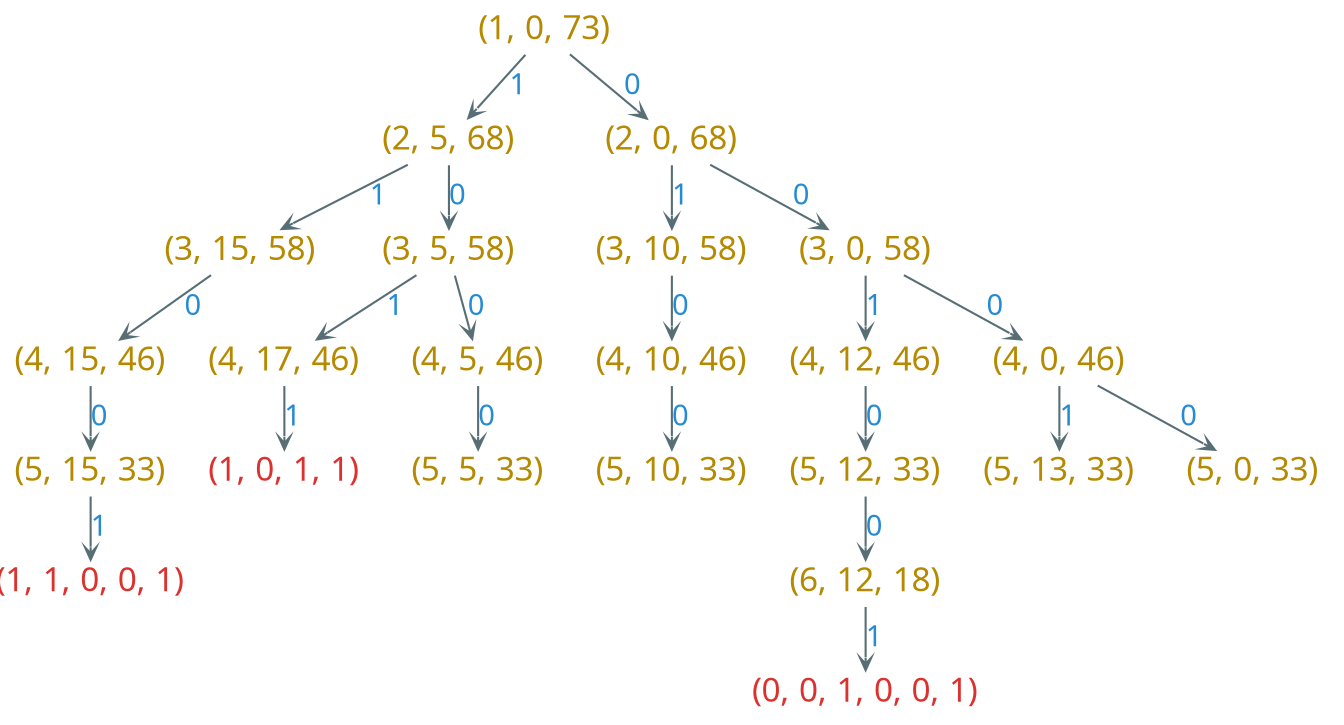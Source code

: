 digraph g {
    bgcolor=transparent
    rankdir=TB
    graph [nodesep=0.2, ranksep=0.2]
    node [shape=plaintext, color="#586e75", fixedsize=true, width=1.1, height=0.3, fontcolor="#b58900", fontsize=16, fontname="LXGWWenKai"]
    edge [arrowhead=vee, color="#586e75", fontcolor="#268bd2", fontsize=14, fontname="LXGWWenKai" arrowsize=0.6]

    "(1, 0, 73)" -> "(2, 5, 68)" [label=1]
    "(1, 0, 73)" -> "(2, 0, 68)" [label=0]

    "(2, 5, 68)" -> "(3, 15, 58)" [label=1]
    "(2, 5, 68)" -> "(3, 5, 58)" [label=0]

    "(3, 15, 58)" -> "(4, 15, 46)" [label=0]

    "(4, 15, 46)" -> "(5, 15, 33)" [label=0]

    node [fontcolor="#dc322f"]

    "(5, 15, 33)" -> "(1, 1, 0, 0, 1)" [label=1]

    node [fontcolor="#b58900"]

    "(3, 5, 58)" -> "(4, 17, 46)" [label=1]
    "(3, 5, 58)" -> "(4, 5, 46)" [label=0]

    node [fontcolor="#dc322f"]

    "(4, 17, 46)" -> "(1, 0, 1, 1)" [label=1]

    node [fontcolor="#b58900"]

    "(4, 5, 46)" -> "(5, 5, 33)" [label=0]

    "(2, 0, 68)" -> "(3, 10, 58)" [label=1]
    "(2, 0, 68)" -> "(3, 0, 58)" [label=0]

    "(3, 10, 58)" -> "(4, 10, 46)" [label=0]
    "(4, 10, 46)" -> "(5, 10, 33)" [label=0]

    "(3, 0, 58)" -> "(4, 12, 46)" [label=1]
    "(3, 0, 58)" -> "(4, 0, 46)" [label=0]

    "(4, 12, 46)" -> "(5, 12, 33)" [label=0]
    "(5, 12, 33)" -> "(6, 12, 18)" [label=0]

    node [fontcolor="#dc322f"]

    "(6, 12, 18)" -> "(0, 0, 1, 0, 0, 1)" [label=1]

    node [fontcolor="#b58900"]

    "(4, 0, 46)" -> "(5, 13, 33)" [label=1]
    "(4, 0, 46)" -> "(5, 0, 33)" [label=0]
}